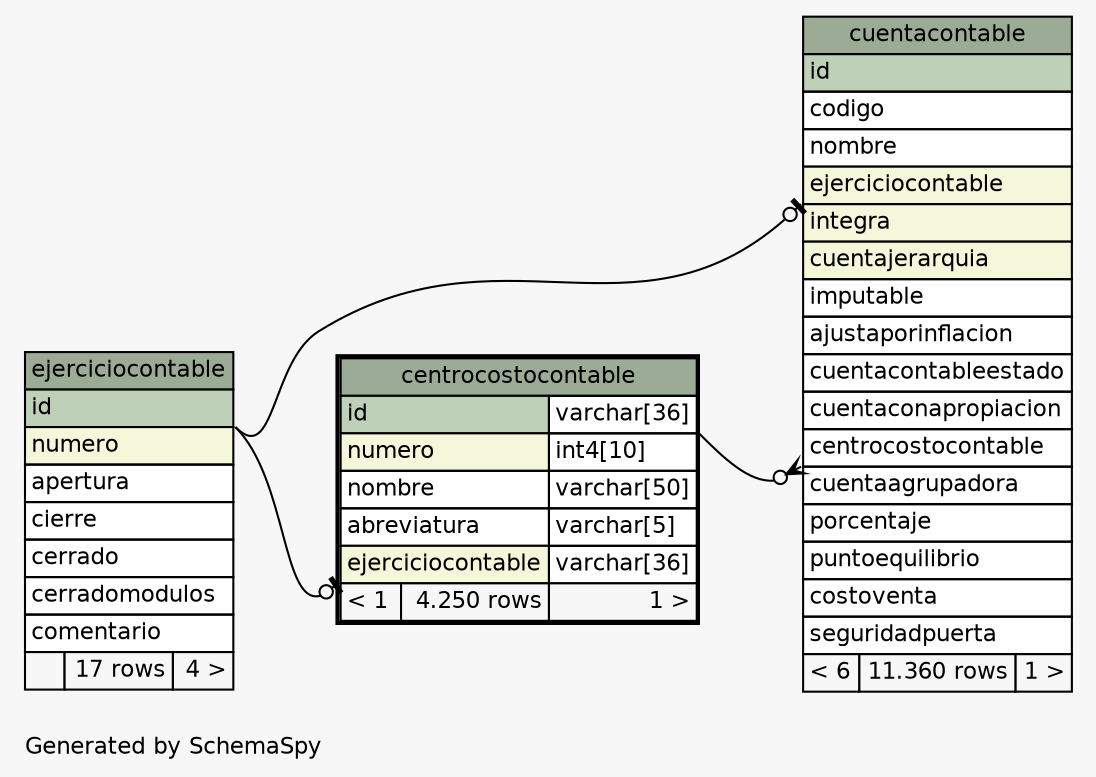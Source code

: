 // dot 2.2.1 on Windows 10 10.0
// SchemaSpy rev 590
digraph "oneDegreeRelationshipsDiagram" {
  graph [
    rankdir="RL"
    bgcolor="#f7f7f7"
    label="\nGenerated by SchemaSpy"
    labeljust="l"
    nodesep="0.18"
    ranksep="0.46"
    fontname="Helvetica"
    fontsize="11"
  ];
  node [
    fontname="Helvetica"
    fontsize="11"
    shape="plaintext"
  ];
  edge [
    arrowsize="0.8"
  ];
  "centrocostocontable":"ejerciciocontable":sw -> "ejerciciocontable":"id":se [arrowhead=none dir=back arrowtail=teeodot];
  "cuentacontable":"centrocostocontable":sw -> "centrocostocontable":"id.type":se [arrowhead=none dir=back arrowtail=crowodot];
  "cuentacontable":"ejerciciocontable":sw -> "ejerciciocontable":"id":se [arrowhead=none dir=back arrowtail=teeodot];
  "centrocostocontable" [
    label=<
    <TABLE BORDER="2" CELLBORDER="1" CELLSPACING="0" BGCOLOR="#ffffff">
      <TR><TD COLSPAN="3" BGCOLOR="#9bab96" ALIGN="CENTER">centrocostocontable</TD></TR>
      <TR><TD PORT="id" COLSPAN="2" BGCOLOR="#bed1b8" ALIGN="LEFT">id</TD><TD PORT="id.type" ALIGN="LEFT">varchar[36]</TD></TR>
      <TR><TD PORT="numero" COLSPAN="2" BGCOLOR="#f4f7da" ALIGN="LEFT">numero</TD><TD PORT="numero.type" ALIGN="LEFT">int4[10]</TD></TR>
      <TR><TD PORT="nombre" COLSPAN="2" ALIGN="LEFT">nombre</TD><TD PORT="nombre.type" ALIGN="LEFT">varchar[50]</TD></TR>
      <TR><TD PORT="abreviatura" COLSPAN="2" ALIGN="LEFT">abreviatura</TD><TD PORT="abreviatura.type" ALIGN="LEFT">varchar[5]</TD></TR>
      <TR><TD PORT="ejerciciocontable" COLSPAN="2" BGCOLOR="#f4f7da" ALIGN="LEFT">ejerciciocontable</TD><TD PORT="ejerciciocontable.type" ALIGN="LEFT">varchar[36]</TD></TR>
      <TR><TD ALIGN="LEFT" BGCOLOR="#f7f7f7">&lt; 1</TD><TD ALIGN="RIGHT" BGCOLOR="#f7f7f7">4.250 rows</TD><TD ALIGN="RIGHT" BGCOLOR="#f7f7f7">1 &gt;</TD></TR>
    </TABLE>>
    URL="centrocostocontable.html"
    tooltip="centrocostocontable"
  ];
  "cuentacontable" [
    label=<
    <TABLE BORDER="0" CELLBORDER="1" CELLSPACING="0" BGCOLOR="#ffffff">
      <TR><TD COLSPAN="3" BGCOLOR="#9bab96" ALIGN="CENTER">cuentacontable</TD></TR>
      <TR><TD PORT="id" COLSPAN="3" BGCOLOR="#bed1b8" ALIGN="LEFT">id</TD></TR>
      <TR><TD PORT="codigo" COLSPAN="3" ALIGN="LEFT">codigo</TD></TR>
      <TR><TD PORT="nombre" COLSPAN="3" ALIGN="LEFT">nombre</TD></TR>
      <TR><TD PORT="ejerciciocontable" COLSPAN="3" BGCOLOR="#f4f7da" ALIGN="LEFT">ejerciciocontable</TD></TR>
      <TR><TD PORT="integra" COLSPAN="3" BGCOLOR="#f4f7da" ALIGN="LEFT">integra</TD></TR>
      <TR><TD PORT="cuentajerarquia" COLSPAN="3" BGCOLOR="#f4f7da" ALIGN="LEFT">cuentajerarquia</TD></TR>
      <TR><TD PORT="imputable" COLSPAN="3" ALIGN="LEFT">imputable</TD></TR>
      <TR><TD PORT="ajustaporinflacion" COLSPAN="3" ALIGN="LEFT">ajustaporinflacion</TD></TR>
      <TR><TD PORT="cuentacontableestado" COLSPAN="3" ALIGN="LEFT">cuentacontableestado</TD></TR>
      <TR><TD PORT="cuentaconapropiacion" COLSPAN="3" ALIGN="LEFT">cuentaconapropiacion</TD></TR>
      <TR><TD PORT="centrocostocontable" COLSPAN="3" ALIGN="LEFT">centrocostocontable</TD></TR>
      <TR><TD PORT="cuentaagrupadora" COLSPAN="3" ALIGN="LEFT">cuentaagrupadora</TD></TR>
      <TR><TD PORT="porcentaje" COLSPAN="3" ALIGN="LEFT">porcentaje</TD></TR>
      <TR><TD PORT="puntoequilibrio" COLSPAN="3" ALIGN="LEFT">puntoequilibrio</TD></TR>
      <TR><TD PORT="costoventa" COLSPAN="3" ALIGN="LEFT">costoventa</TD></TR>
      <TR><TD PORT="seguridadpuerta" COLSPAN="3" ALIGN="LEFT">seguridadpuerta</TD></TR>
      <TR><TD ALIGN="LEFT" BGCOLOR="#f7f7f7">&lt; 6</TD><TD ALIGN="RIGHT" BGCOLOR="#f7f7f7">11.360 rows</TD><TD ALIGN="RIGHT" BGCOLOR="#f7f7f7">1 &gt;</TD></TR>
    </TABLE>>
    URL="cuentacontable.html"
    tooltip="cuentacontable"
  ];
  "ejerciciocontable" [
    label=<
    <TABLE BORDER="0" CELLBORDER="1" CELLSPACING="0" BGCOLOR="#ffffff">
      <TR><TD COLSPAN="3" BGCOLOR="#9bab96" ALIGN="CENTER">ejerciciocontable</TD></TR>
      <TR><TD PORT="id" COLSPAN="3" BGCOLOR="#bed1b8" ALIGN="LEFT">id</TD></TR>
      <TR><TD PORT="numero" COLSPAN="3" BGCOLOR="#f4f7da" ALIGN="LEFT">numero</TD></TR>
      <TR><TD PORT="apertura" COLSPAN="3" ALIGN="LEFT">apertura</TD></TR>
      <TR><TD PORT="cierre" COLSPAN="3" ALIGN="LEFT">cierre</TD></TR>
      <TR><TD PORT="cerrado" COLSPAN="3" ALIGN="LEFT">cerrado</TD></TR>
      <TR><TD PORT="cerradomodulos" COLSPAN="3" ALIGN="LEFT">cerradomodulos</TD></TR>
      <TR><TD PORT="comentario" COLSPAN="3" ALIGN="LEFT">comentario</TD></TR>
      <TR><TD ALIGN="LEFT" BGCOLOR="#f7f7f7">  </TD><TD ALIGN="RIGHT" BGCOLOR="#f7f7f7">17 rows</TD><TD ALIGN="RIGHT" BGCOLOR="#f7f7f7">4 &gt;</TD></TR>
    </TABLE>>
    URL="ejerciciocontable.html"
    tooltip="ejerciciocontable"
  ];
}
